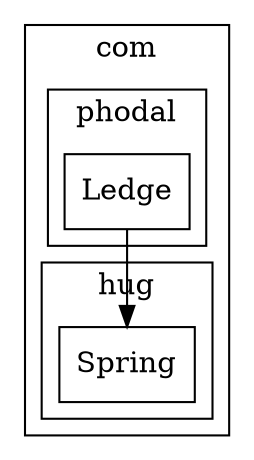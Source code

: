 digraph G {
    subgraph cluster1 {
        label = "com"

            subgraph cluster2 {
                label = "phodal"
                node19 [ label="Ledge", shape=box ];
            }
            subgraph cluster3 {
                label = "hug"
                node20 [ label="Spring", shape=box ];
            }
    }

    node19 -> node20
}
